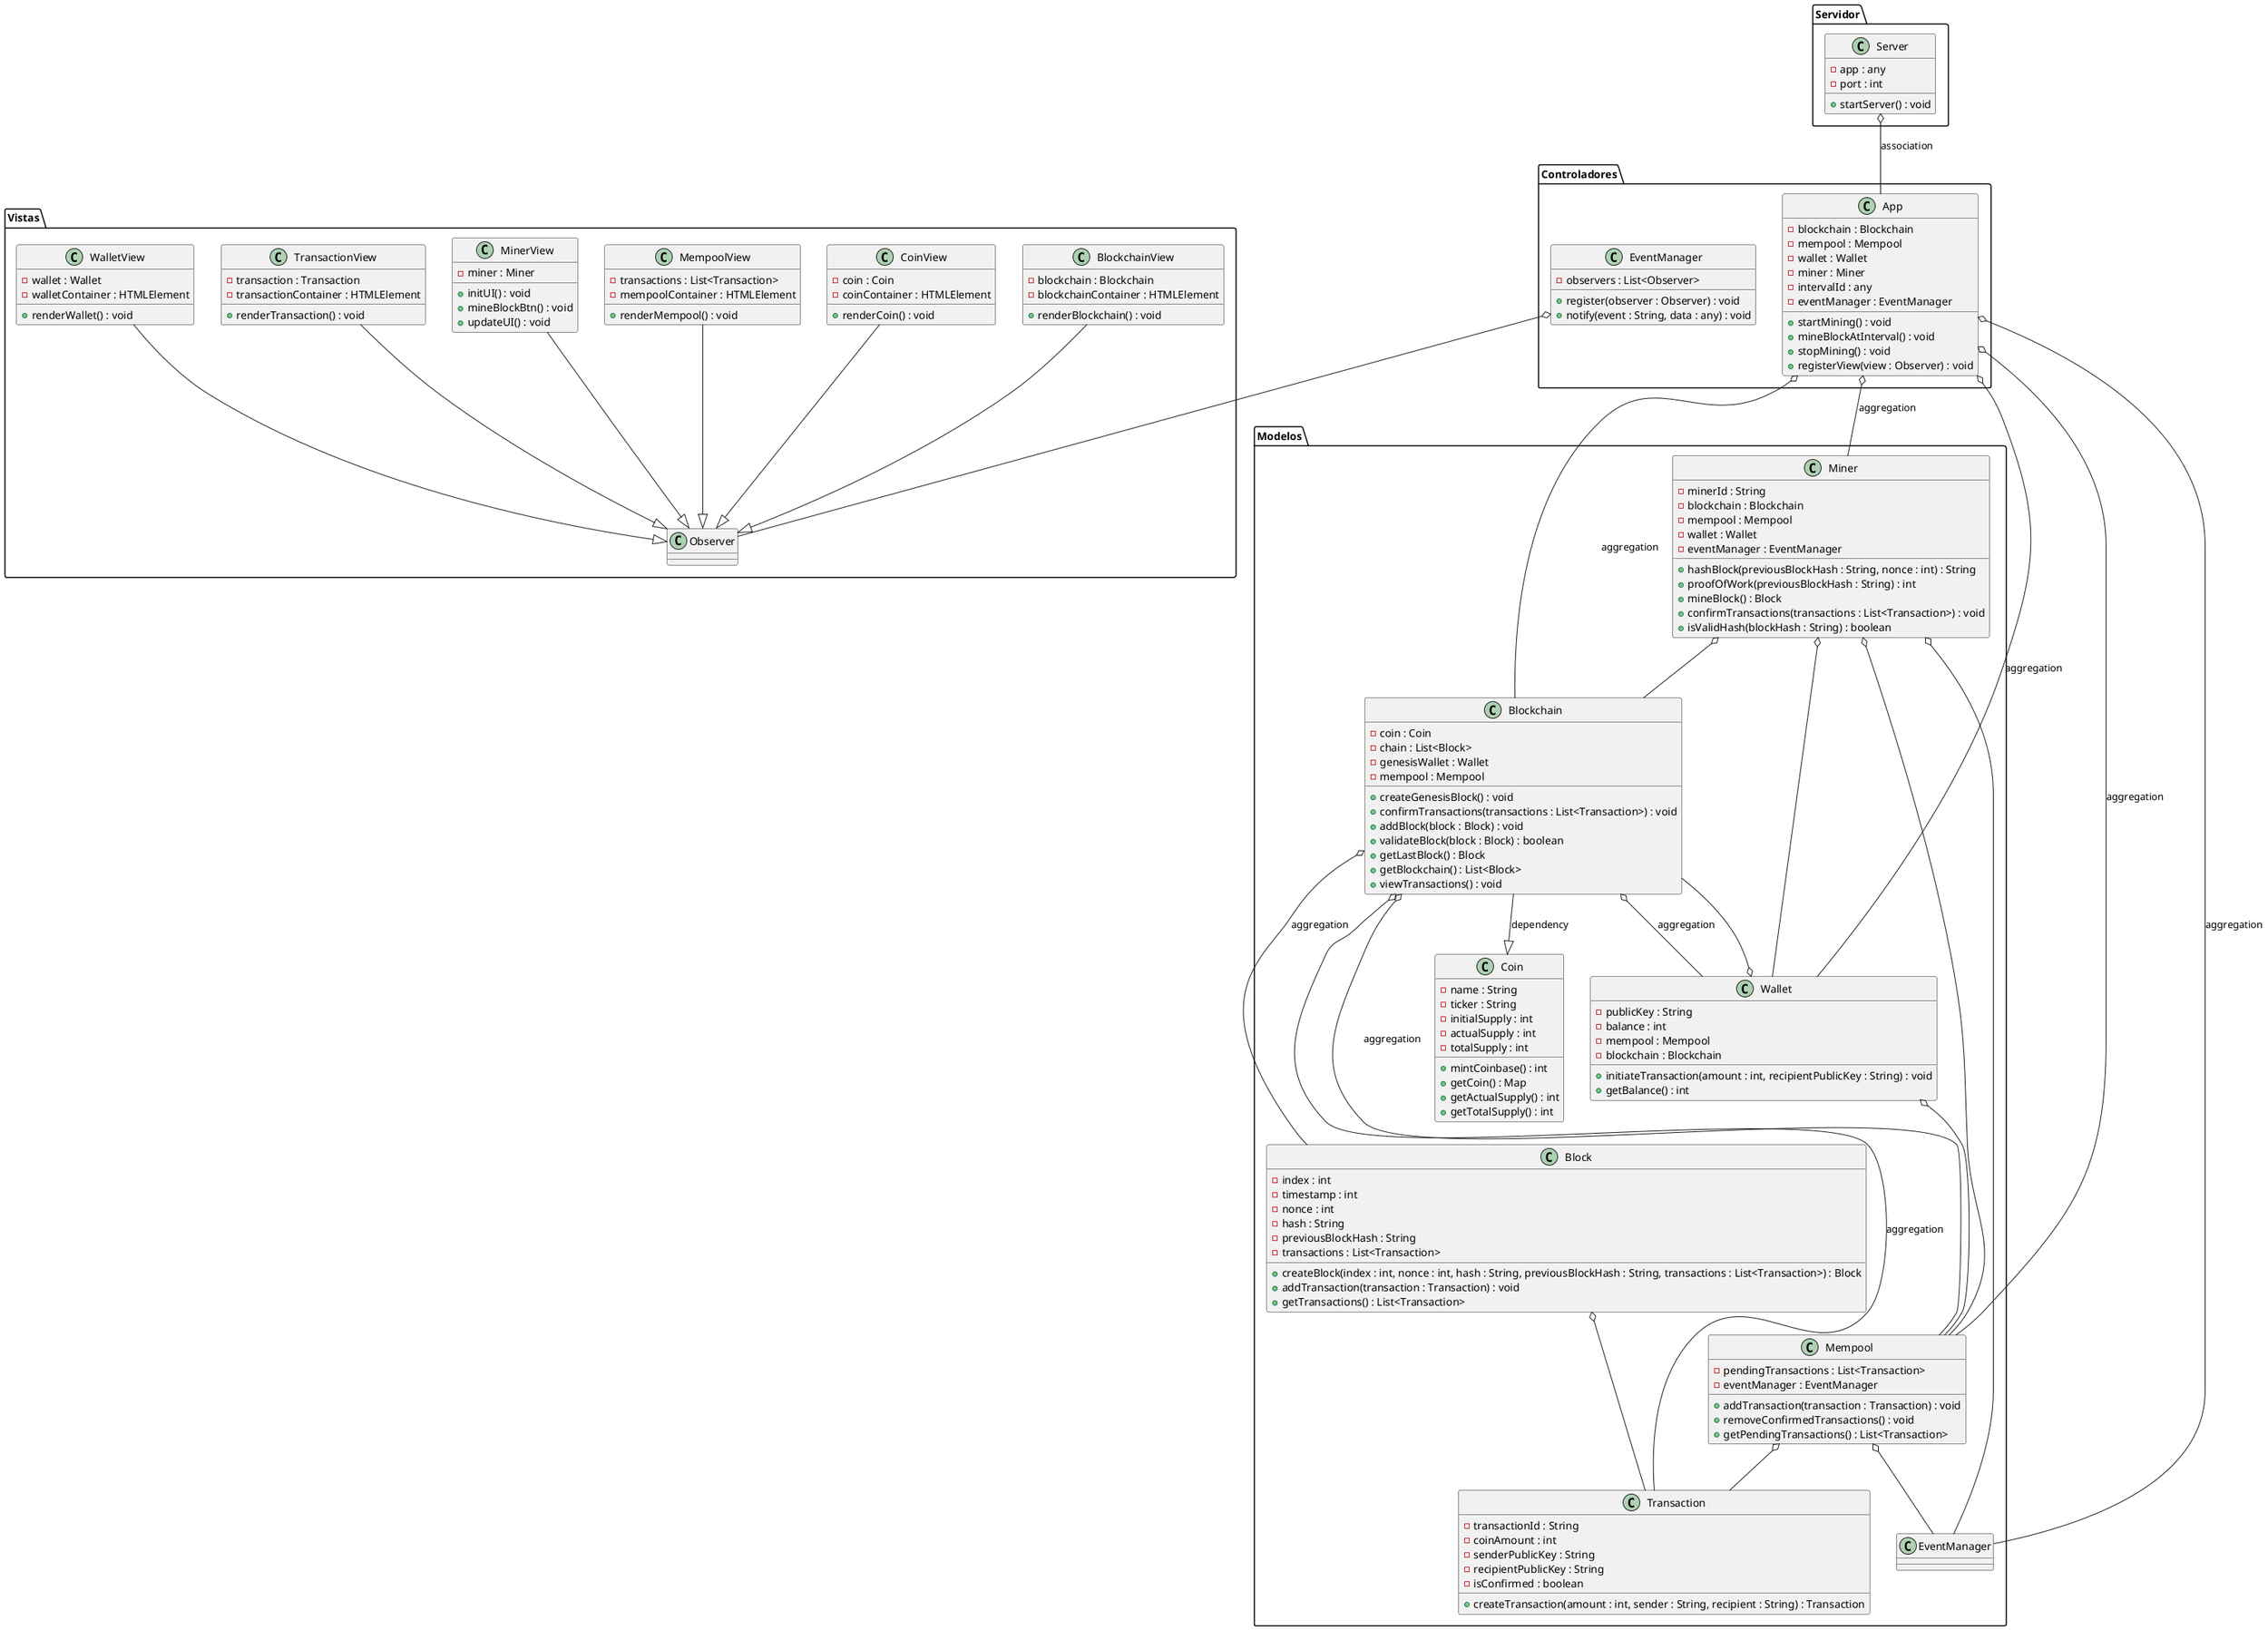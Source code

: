 @startuml

!define Blockchain Blockchain
!define Miner Miner
!define Mempool Mempool
!define Wallet Wallet
!define Block Block
!define Coin Coin
!define Transaction Transaction
!define App App
!define BlockchainView BlockchainView
!define CoinView CoinView
!define MempoolView MempoolView
!define MinerView MinerView
!define TransactionView TransactionView
!define WalletView WalletView
!define EventManager EventManager
!define Observer Observer

package "Modelos" {
  class Blockchain {
    -coin : Coin
    -chain : List<Block>
    -genesisWallet : Wallet
    -mempool : Mempool
    +createGenesisBlock() : void
    +confirmTransactions(transactions : List<Transaction>) : void
    +addBlock(block : Block) : void
    +validateBlock(block : Block) : boolean
    +getLastBlock() : Block
    +getBlockchain() : List<Block>
    +viewTransactions() : void
  }

  Blockchain --|> Coin : dependency
  Blockchain o-- Block: aggregation
  Blockchain o-- Transaction: aggregation
  Blockchain o-- Wallet: aggregation
  Blockchain o-- Mempool: aggregation

  class Miner {
    -minerId : String
    -blockchain : Blockchain
    -mempool : Mempool
    -wallet : Wallet
    -eventManager : EventManager
    +hashBlock(previousBlockHash : String, nonce : int) : String
    +proofOfWork(previousBlockHash : String) : int
    +mineBlock() : Block
    +confirmTransactions(transactions : List<Transaction>) : void
    +isValidHash(blockHash : String) : boolean
  }

  Miner o-- Blockchain
  Miner o-- Mempool
  Miner o-- Wallet
  Miner o-- EventManager

  class Mempool {
    -pendingTransactions : List<Transaction>
    -eventManager : EventManager
    +addTransaction(transaction : Transaction) : void
    +removeConfirmedTransactions() : void
    +getPendingTransactions() : List<Transaction>
  }

  Mempool o-- Transaction
  Mempool o-- EventManager

  class Wallet {
    -publicKey : String
    -balance : int
    -mempool : Mempool
    -blockchain : Blockchain
    +initiateTransaction(amount : int, recipientPublicKey : String) : void
    +getBalance() : int
  }

  Wallet o-- Mempool
  Wallet o-- Blockchain

  class Block {
    -index : int
    -timestamp : int
    -nonce : int
    -hash : String
    -previousBlockHash : String
    -transactions : List<Transaction>
    +createBlock(index : int, nonce : int, hash : String, previousBlockHash : String, transactions : List<Transaction>) : Block
    +addTransaction(transaction : Transaction) : void
    +getTransactions() : List<Transaction>
  }

  Block o-- Transaction

  class Coin {
    -name : String
    -ticker : String
    -initialSupply : int
    -actualSupply : int
    -totalSupply : int
    +mintCoinbase() : int
    +getCoin() : Map
    +getActualSupply() : int
    +getTotalSupply() : int
  }

  class Transaction {
    -transactionId : String
    -coinAmount : int
    -senderPublicKey : String
    -recipientPublicKey : String
    -isConfirmed : boolean
    +createTransaction(amount : int, sender : String, recipient : String) : Transaction
  }
}

package "Vistas" {
  class BlockchainView {
    -blockchain : Blockchain
    -blockchainContainer : HTMLElement
    +renderBlockchain() : void
  }

  class CoinView {
    -coin : Coin
    -coinContainer : HTMLElement
    +renderCoin() : void
  }

  class MempoolView {
    -transactions : List<Transaction>
    -mempoolContainer : HTMLElement
    +renderMempool() : void
  }

  class MinerView {
    -miner : Miner
    +initUI() : void
    +mineBlockBtn() : void
    +updateUI() : void
  }

  class TransactionView {
    -transaction : Transaction
    -transactionContainer : HTMLElement
    +renderTransaction() : void
  }

  class WalletView {
    -wallet : Wallet
    -walletContainer : HTMLElement
    +renderWallet() : void
  }

  BlockchainView --|> Observer
  CoinView --|> Observer
  MempoolView --|> Observer
  MinerView --|> Observer
  TransactionView --|> Observer
  WalletView --|> Observer
}

package "Controladores" {
  class App {
    -blockchain : Blockchain
    -mempool : Mempool
    -wallet : Wallet
    -miner : Miner
    -intervalId : any
    -eventManager : EventManager
    +startMining() : void
    +mineBlockAtInterval() : void
    +stopMining() : void
    +registerView(view : Observer) : void
  }

  App o-- Blockchain: aggregation
  App o-- Mempool: aggregation
  App o-- Wallet: aggregation
  App o-- Miner: aggregation
  App o-- EventManager: aggregation

  class EventManager {
    -observers : List<Observer>
    +register(observer : Observer) : void
    +notify(event : String, data : any) : void
  }

  EventManager o-- Observer
}

package "Servidor" {
  class Server {
    -app : any
    -port : int
    +startServer() : void
  }
}

Server o-- App: association

@enduml





